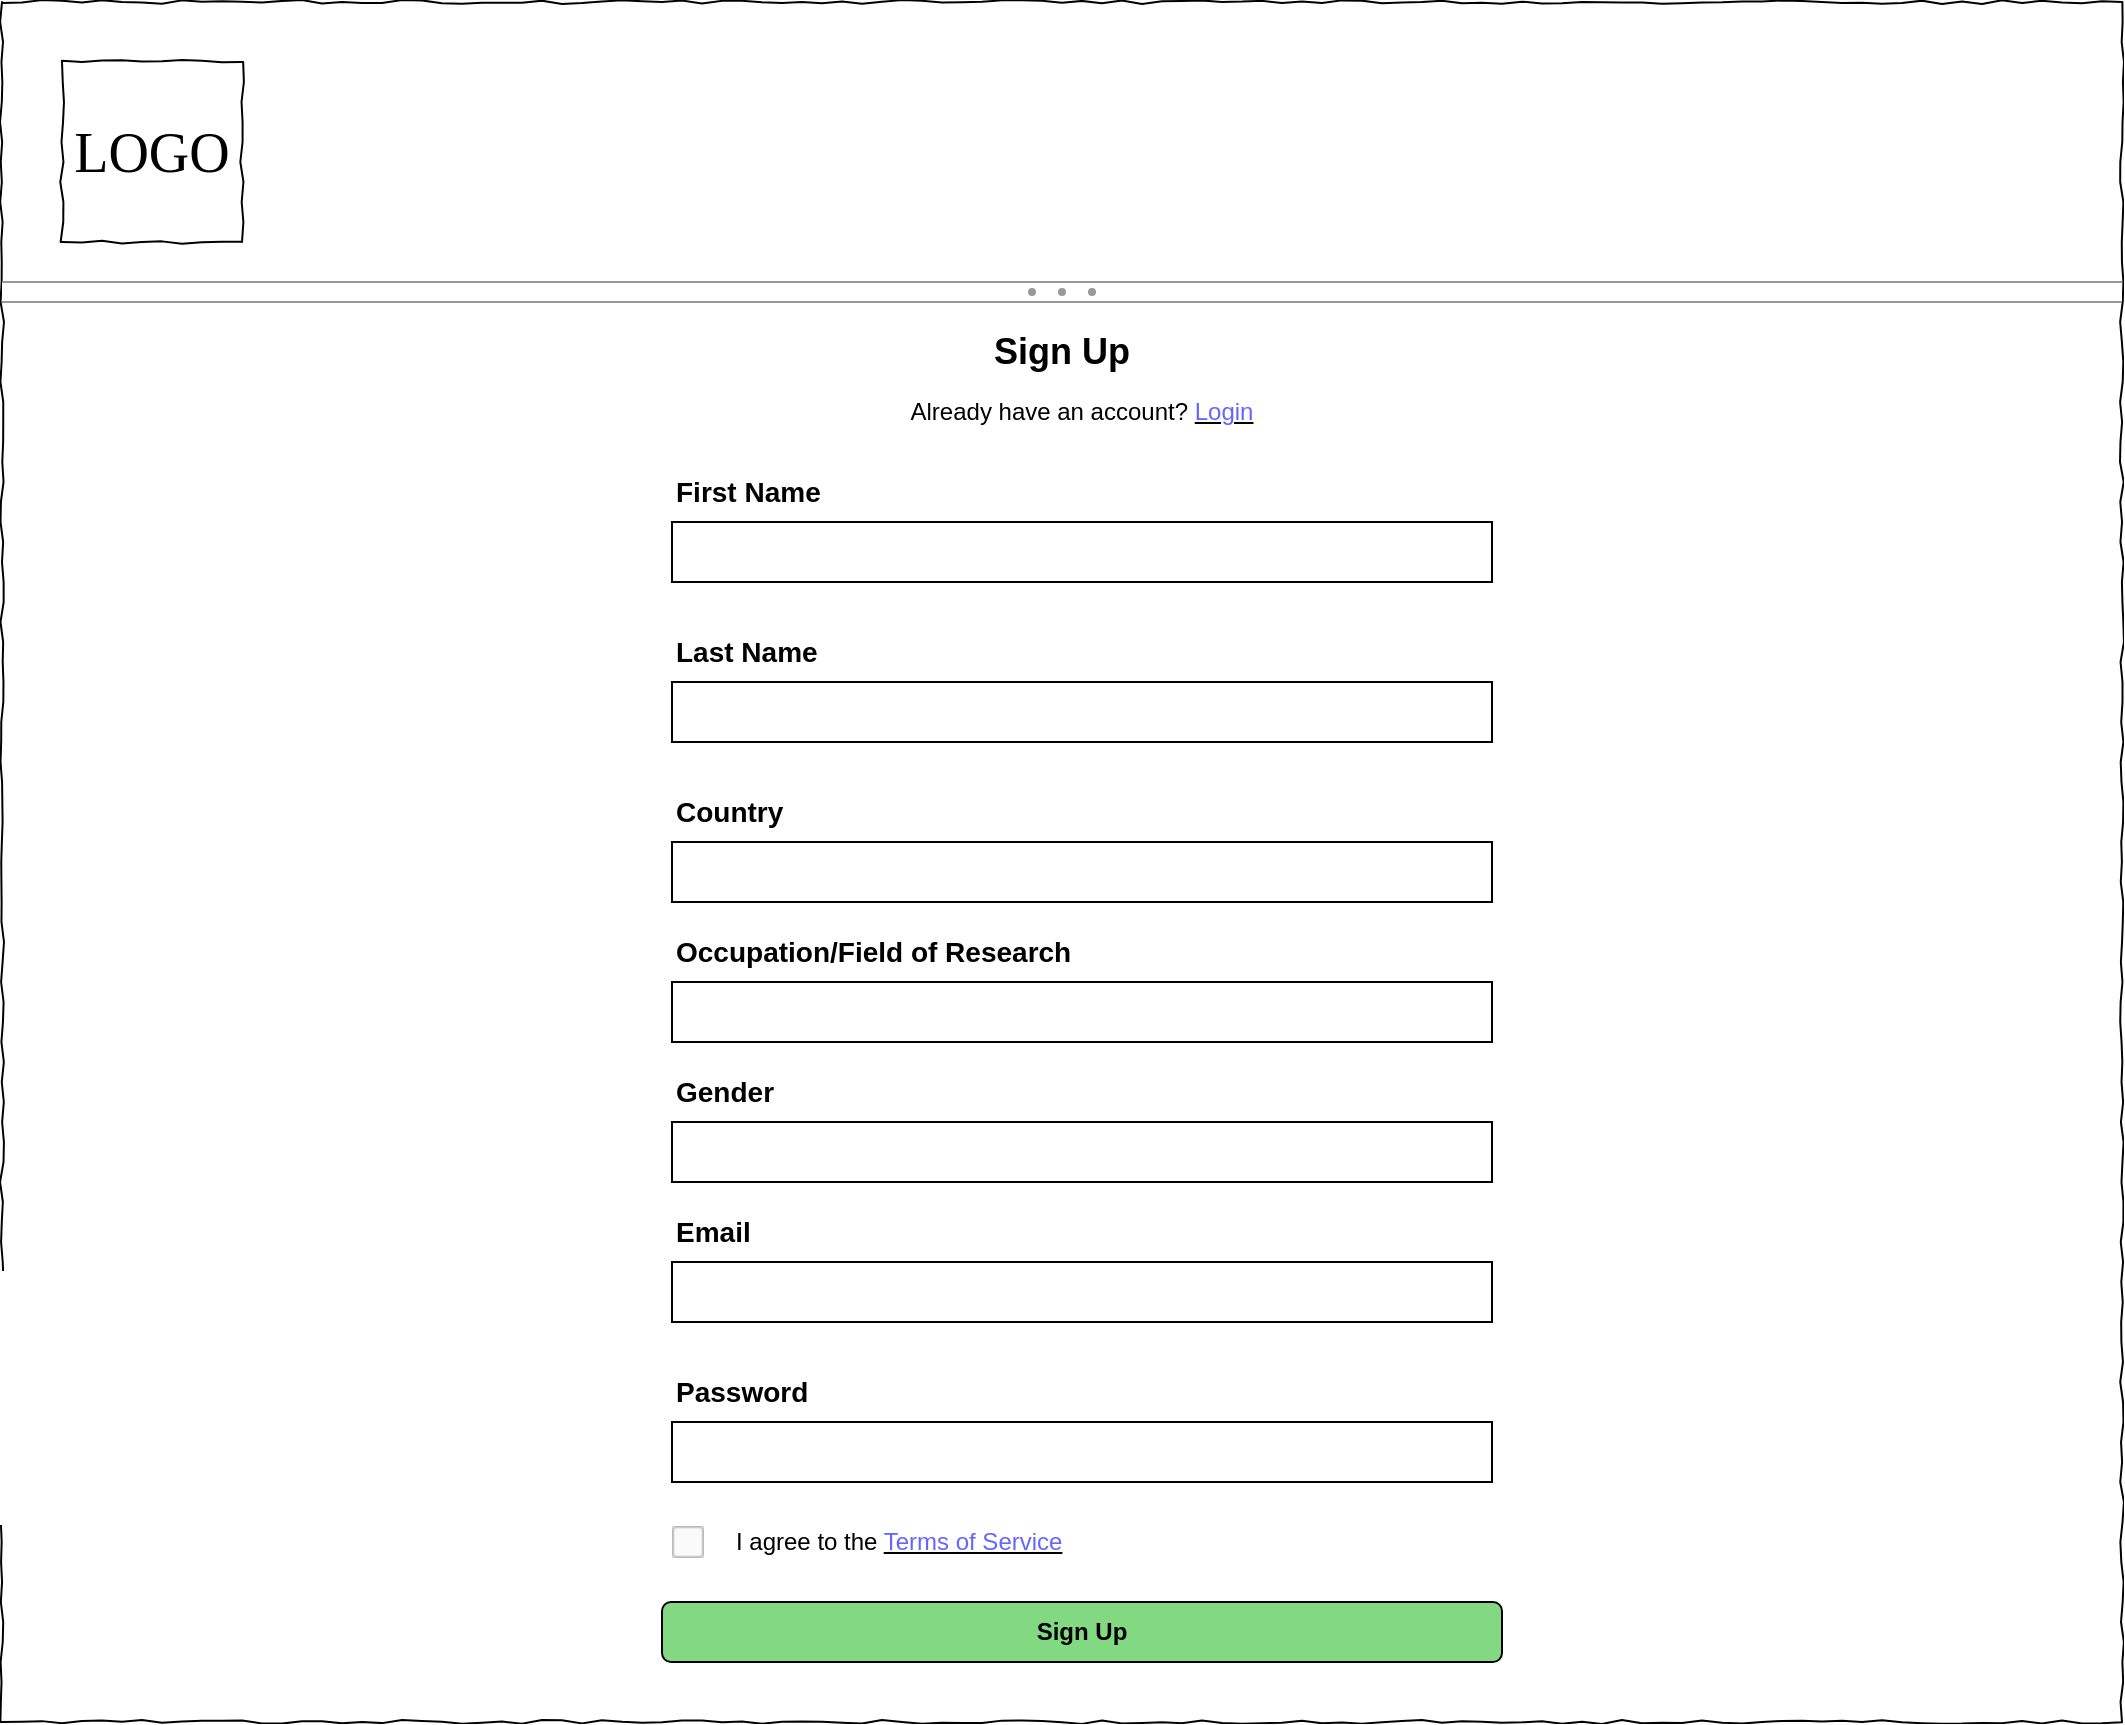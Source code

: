 <mxfile version="21.0.10" type="github">
  <diagram name="Page-1" id="03018318-947c-dd8e-b7a3-06fadd420f32">
    <mxGraphModel dx="1050" dy="1391" grid="1" gridSize="10" guides="1" tooltips="1" connect="1" arrows="1" fold="1" page="1" pageScale="1" pageWidth="1100" pageHeight="850" background="none" math="0" shadow="0">
      <root>
        <mxCell id="0" />
        <mxCell id="1" parent="0" />
        <mxCell id="UVgTpFtXeplExd63LQli-21" value="" style="whiteSpace=wrap;html=1;rounded=0;shadow=0;labelBackgroundColor=none;strokeColor=#000000;strokeWidth=1;fillColor=none;fontFamily=Verdana;fontSize=12;fontColor=#000000;align=center;comic=1;movable=1;resizable=1;rotatable=1;deletable=1;editable=1;locked=0;connectable=1;" vertex="1" parent="1">
          <mxGeometry x="10" y="-390" width="1060" height="860" as="geometry" />
        </mxCell>
        <mxCell id="677b7b8949515195-2" value="LOGO" style="whiteSpace=wrap;html=1;rounded=0;shadow=0;labelBackgroundColor=none;strokeWidth=1;fontFamily=Verdana;fontSize=28;align=center;comic=1;" parent="1" vertex="1">
          <mxGeometry x="40" y="-360" width="90" height="90" as="geometry" />
        </mxCell>
        <mxCell id="UVgTpFtXeplExd63LQli-22" value="" style="rounded=0;whiteSpace=wrap;html=1;" vertex="1" parent="1">
          <mxGeometry x="345" y="-130" width="410" height="30" as="geometry" />
        </mxCell>
        <mxCell id="UVgTpFtXeplExd63LQli-27" value="" style="verticalLabelPosition=bottom;shadow=0;dashed=0;align=center;html=1;verticalAlign=top;strokeWidth=1;shape=mxgraph.mockup.forms.splitter;strokeColor=#999999;" vertex="1" parent="1">
          <mxGeometry x="10" y="-250" width="1060" height="10" as="geometry" />
        </mxCell>
        <mxCell id="UVgTpFtXeplExd63LQli-28" value="First Name" style="text;html=1;strokeColor=none;fillColor=none;align=left;verticalAlign=middle;whiteSpace=wrap;rounded=0;fontStyle=1;fontSize=14;" vertex="1" parent="1">
          <mxGeometry x="345" y="-160" width="165" height="30" as="geometry" />
        </mxCell>
        <mxCell id="UVgTpFtXeplExd63LQli-29" value="&lt;b style=&quot;font-size: 18px;&quot;&gt;Sign Up&lt;/b&gt;" style="text;html=1;strokeColor=none;fillColor=none;align=center;verticalAlign=middle;whiteSpace=wrap;rounded=0;fontSize=18;" vertex="1" parent="1">
          <mxGeometry x="500" y="-230" width="80" height="30" as="geometry" />
        </mxCell>
        <mxCell id="UVgTpFtXeplExd63LQli-30" value="" style="rounded=0;whiteSpace=wrap;html=1;" vertex="1" parent="1">
          <mxGeometry x="345" y="-50" width="410" height="30" as="geometry" />
        </mxCell>
        <mxCell id="UVgTpFtXeplExd63LQli-31" value="Last Name" style="text;html=1;strokeColor=none;fillColor=none;align=left;verticalAlign=middle;whiteSpace=wrap;rounded=0;fontStyle=1;fontSize=14;" vertex="1" parent="1">
          <mxGeometry x="345" y="-80" width="165" height="30" as="geometry" />
        </mxCell>
        <mxCell id="UVgTpFtXeplExd63LQli-32" value="" style="rounded=0;whiteSpace=wrap;html=1;" vertex="1" parent="1">
          <mxGeometry x="345" y="30" width="410" height="30" as="geometry" />
        </mxCell>
        <mxCell id="UVgTpFtXeplExd63LQli-33" value="Country" style="text;html=1;strokeColor=none;fillColor=none;align=left;verticalAlign=middle;whiteSpace=wrap;rounded=0;fontStyle=1;fontSize=14;" vertex="1" parent="1">
          <mxGeometry x="345" width="165" height="30" as="geometry" />
        </mxCell>
        <mxCell id="UVgTpFtXeplExd63LQli-34" value="" style="rounded=0;whiteSpace=wrap;html=1;" vertex="1" parent="1">
          <mxGeometry x="345" y="100" width="410" height="30" as="geometry" />
        </mxCell>
        <mxCell id="UVgTpFtXeplExd63LQli-35" value="Occupation/Field of Research" style="text;html=1;strokeColor=none;fillColor=none;align=left;verticalAlign=middle;whiteSpace=wrap;rounded=0;fontStyle=1;fontSize=14;" vertex="1" parent="1">
          <mxGeometry x="345" y="70" width="205" height="30" as="geometry" />
        </mxCell>
        <mxCell id="UVgTpFtXeplExd63LQli-36" value="" style="rounded=0;whiteSpace=wrap;html=1;" vertex="1" parent="1">
          <mxGeometry x="345" y="170" width="410" height="30" as="geometry" />
        </mxCell>
        <mxCell id="UVgTpFtXeplExd63LQli-37" value="Gender" style="text;html=1;strokeColor=none;fillColor=none;align=left;verticalAlign=middle;whiteSpace=wrap;rounded=0;fontStyle=1;fontSize=14;" vertex="1" parent="1">
          <mxGeometry x="345" y="140" width="165" height="30" as="geometry" />
        </mxCell>
        <mxCell id="UVgTpFtXeplExd63LQli-38" value="" style="rounded=0;whiteSpace=wrap;html=1;" vertex="1" parent="1">
          <mxGeometry x="345" y="240" width="410" height="30" as="geometry" />
        </mxCell>
        <mxCell id="UVgTpFtXeplExd63LQli-39" value="Email" style="text;html=1;strokeColor=none;fillColor=none;align=left;verticalAlign=middle;whiteSpace=wrap;rounded=0;fontStyle=1;fontSize=14;" vertex="1" parent="1">
          <mxGeometry x="345" y="210" width="165" height="30" as="geometry" />
        </mxCell>
        <mxCell id="UVgTpFtXeplExd63LQli-40" value="" style="rounded=0;whiteSpace=wrap;html=1;" vertex="1" parent="1">
          <mxGeometry x="345" y="320" width="410" height="30" as="geometry" />
        </mxCell>
        <mxCell id="UVgTpFtXeplExd63LQli-41" value="Password" style="text;html=1;strokeColor=none;fillColor=none;align=left;verticalAlign=middle;whiteSpace=wrap;rounded=0;fontStyle=1;fontSize=14;" vertex="1" parent="1">
          <mxGeometry x="345" y="290" width="165" height="30" as="geometry" />
        </mxCell>
        <mxCell id="UVgTpFtXeplExd63LQli-43" value="I agree to the &lt;u&gt;&lt;font color=&quot;#6666ff&quot;&gt;Terms of Service&lt;/font&gt;&lt;/u&gt;" style="text;html=1;strokeColor=none;fillColor=none;align=left;verticalAlign=middle;whiteSpace=wrap;rounded=0;fontStyle=0;fontSize=12;" vertex="1" parent="1">
          <mxGeometry x="375" y="365" width="175" height="30" as="geometry" />
        </mxCell>
        <mxCell id="UVgTpFtXeplExd63LQli-44" value="" style="shape=image;verticalLabelPosition=bottom;labelBackgroundColor=default;verticalAlign=top;aspect=fixed;imageAspect=0;image=data:image/png,iVBORw0KGgoAAAANSUhEUgAAABAAAAAQCAYAAAAf8/9hAAAAWklEQVQ4je3ToRHAMAxDUSVXQa+QDbL/IOEBXkFQoOVlvpKCiP/H1Pbed2bCNiojiTEGrszEnBMRUQIkYa2FbrscA0BEwDZ6uXztAAf4CUASksqhJJBE+3rnBzocJ/m1VczfAAAAAElFTkSuQmCC;" vertex="1" parent="1">
          <mxGeometry x="345" y="372" width="16" height="16" as="geometry" />
        </mxCell>
        <mxCell id="UVgTpFtXeplExd63LQli-45" value="Already have an account? &lt;u&gt;&lt;font color=&quot;#6666ff&quot;&gt;Login&lt;/font&gt;&lt;/u&gt;" style="text;html=1;strokeColor=none;fillColor=none;align=center;verticalAlign=middle;whiteSpace=wrap;rounded=0;" vertex="1" parent="1">
          <mxGeometry x="430" y="-200" width="240" height="30" as="geometry" />
        </mxCell>
        <mxCell id="UVgTpFtXeplExd63LQli-46" value="&lt;b&gt;Sign Up&lt;/b&gt;" style="rounded=1;whiteSpace=wrap;html=1;fillColor=#82D982;" vertex="1" parent="1">
          <mxGeometry x="340" y="410" width="420" height="30" as="geometry" />
        </mxCell>
      </root>
    </mxGraphModel>
  </diagram>
</mxfile>
